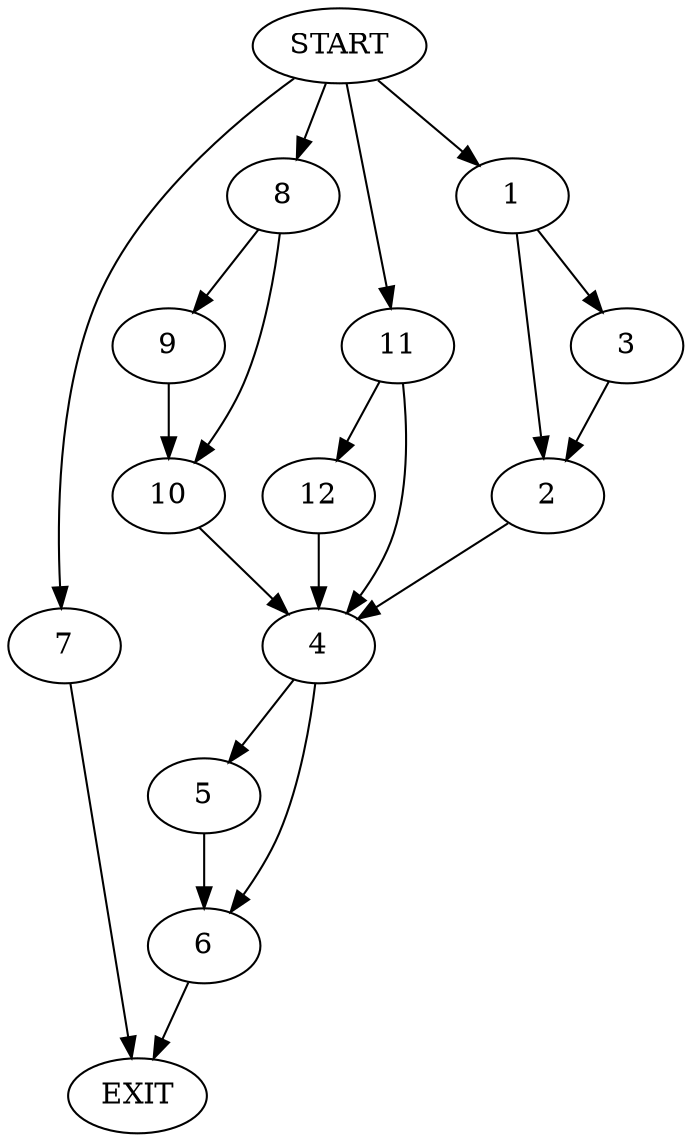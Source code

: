 digraph {
0 [label="START"]
13 [label="EXIT"]
0 -> 1
1 -> 2
1 -> 3
2 -> 4
3 -> 2
4 -> 5
4 -> 6
0 -> 7
7 -> 13
0 -> 8
8 -> 9
8 -> 10
9 -> 10
10 -> 4
0 -> 11
11 -> 4
11 -> 12
12 -> 4
5 -> 6
6 -> 13
}
